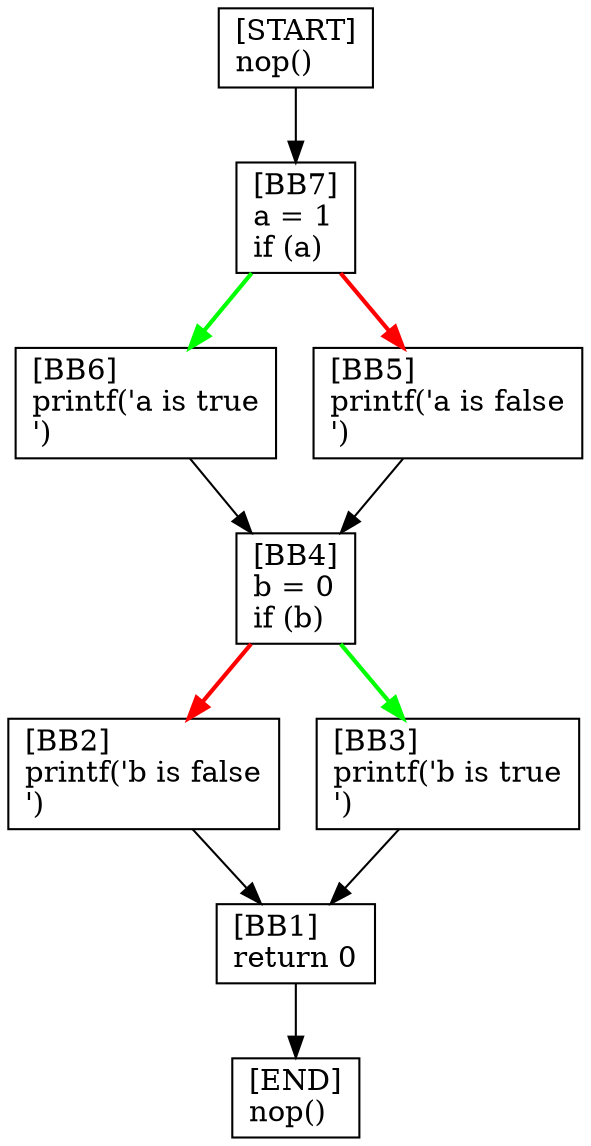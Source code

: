 digraph {
  node [shape=box]
  BB7 [label="[BB7]\la = 1\lif (a)\l"];
  BB6 [label="[BB6]\lprintf('a is true\n')\l"];
  BB1 [label="[BB1]\lreturn 0\l"];
  START [label="[START]\lnop()\l"];
  END [label="[END]\lnop()\l"];
  BB2 [label="[BB2]\lprintf('b is false\n')\l"];
  BB3 [label="[BB3]\lprintf('b is true\n')\l"];
  BB4 [label="[BB4]\lb = 0\lif (b)\l"];
  BB5 [label="[BB5]\lprintf('a is false\n')\l"];
  BB4 -> BB2 [color=red, penwidth=2];
  BB7 -> BB6 [color=green, penwidth=2];
  START -> BB7;
  BB1 -> END;
  BB2 -> BB1;
  BB5 -> BB4;
  BB7 -> BB5 [color=red, penwidth=2];
  BB3 -> BB1;
  BB6 -> BB4;
  BB4 -> BB3 [color=green, penwidth=2];
}
